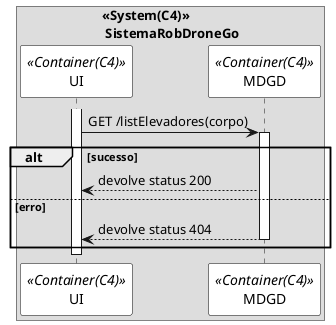 @startuml vp2

skinparam sequence {
ParticipantBorderColor black
ParticipantBackgroundColor white
}

box "<<System(C4)>>\n SistemaRobDroneGo"
participant UI as ui <<Container(C4)>>
participant MDGD as mdl <<Container(C4)>>
activate ui
ui -> mdl: GET /listElevadores(corpo)
activate mdl
alt sucesso
mdl --> ui: devolve status 200
else erro
mdl --> ui: devolve status 404
deactivate mdl
end 
deactivate ui

end box

@enduml